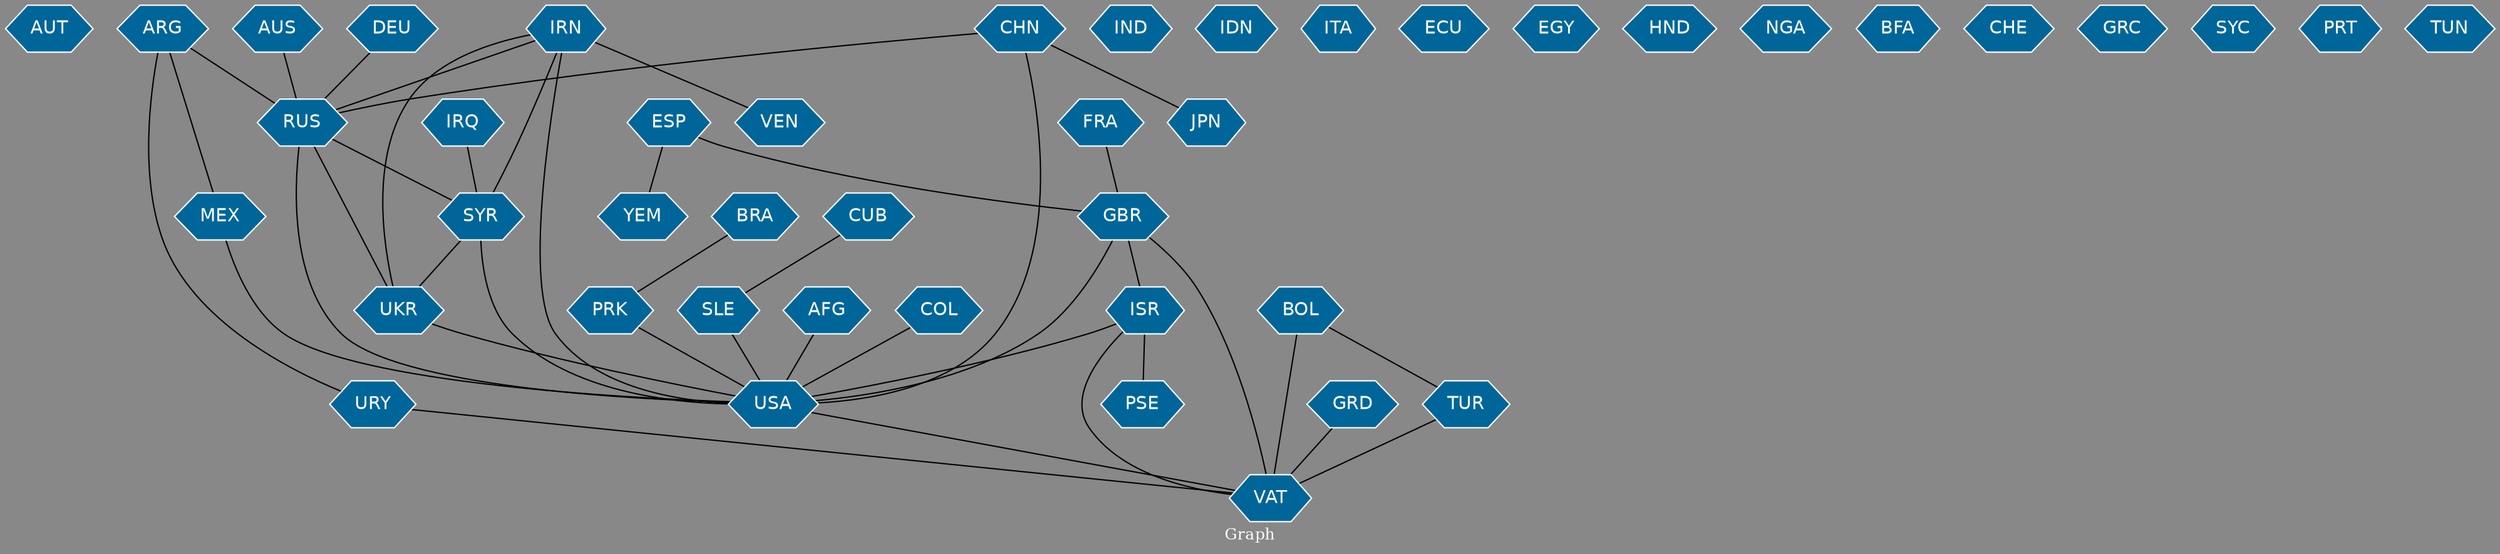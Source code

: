 // Countries together in item graph
graph {
	graph [bgcolor="#888888" fontcolor=white fontsize=12 label="Graph" outputorder=edgesfirst overlap=prism]
	node [color=white fillcolor="#006699" fontcolor=white fontname=Helvetica shape=hexagon style=filled]
	edge [arrowhead=open color=black fontcolor=white fontname=Courier fontsize=12]
		AUT [label=AUT]
		COL [label=COL]
		DEU [label=DEU]
		BRA [label=BRA]
		USA [label=USA]
		GBR [label=GBR]
		IND [label=IND]
		VAT [label=VAT]
		SYR [label=SYR]
		IDN [label=IDN]
		URY [label=URY]
		ITA [label=ITA]
		TUR [label=TUR]
		BOL [label=BOL]
		MEX [label=MEX]
		RUS [label=RUS]
		VEN [label=VEN]
		PRK [label=PRK]
		ECU [label=ECU]
		ESP [label=ESP]
		ISR [label=ISR]
		UKR [label=UKR]
		ARG [label=ARG]
		GRD [label=GRD]
		EGY [label=EGY]
		IRN [label=IRN]
		HND [label=HND]
		CHN [label=CHN]
		AFG [label=AFG]
		NGA [label=NGA]
		SLE [label=SLE]
		BFA [label=BFA]
		PSE [label=PSE]
		CHE [label=CHE]
		CUB [label=CUB]
		YEM [label=YEM]
		FRA [label=FRA]
		IRQ [label=IRQ]
		AUS [label=AUS]
		GRC [label=GRC]
		SYC [label=SYC]
		PRT [label=PRT]
		TUN [label=TUN]
		JPN [label=JPN]
			IRN -- RUS [weight=1]
			SYR -- USA [weight=2]
			ISR -- PSE [weight=1]
			DEU -- RUS [weight=2]
			FRA -- GBR [weight=1]
			CHN -- USA [weight=5]
			GRD -- VAT [weight=1]
			IRN -- UKR [weight=1]
			GBR -- VAT [weight=2]
			RUS -- SYR [weight=1]
			SLE -- USA [weight=1]
			SYR -- UKR [weight=1]
			BOL -- TUR [weight=2]
			ISR -- VAT [weight=1]
			GBR -- ISR [weight=1]
			AFG -- USA [weight=3]
			ARG -- RUS [weight=1]
			MEX -- USA [weight=1]
			ESP -- GBR [weight=1]
			TUR -- VAT [weight=6]
			IRN -- VEN [weight=1]
			AUS -- RUS [weight=1]
			BRA -- PRK [weight=1]
			URY -- VAT [weight=1]
			CHN -- JPN [weight=1]
			CHN -- RUS [weight=3]
			ARG -- MEX [weight=1]
			RUS -- USA [weight=5]
			ESP -- YEM [weight=1]
			RUS -- UKR [weight=2]
			IRQ -- SYR [weight=1]
			IRN -- USA [weight=2]
			USA -- VAT [weight=3]
			ISR -- USA [weight=2]
			COL -- USA [weight=1]
			CUB -- SLE [weight=1]
			IRN -- SYR [weight=1]
			ARG -- URY [weight=1]
			BOL -- VAT [weight=3]
			UKR -- USA [weight=1]
			PRK -- USA [weight=3]
			GBR -- USA [weight=1]
}